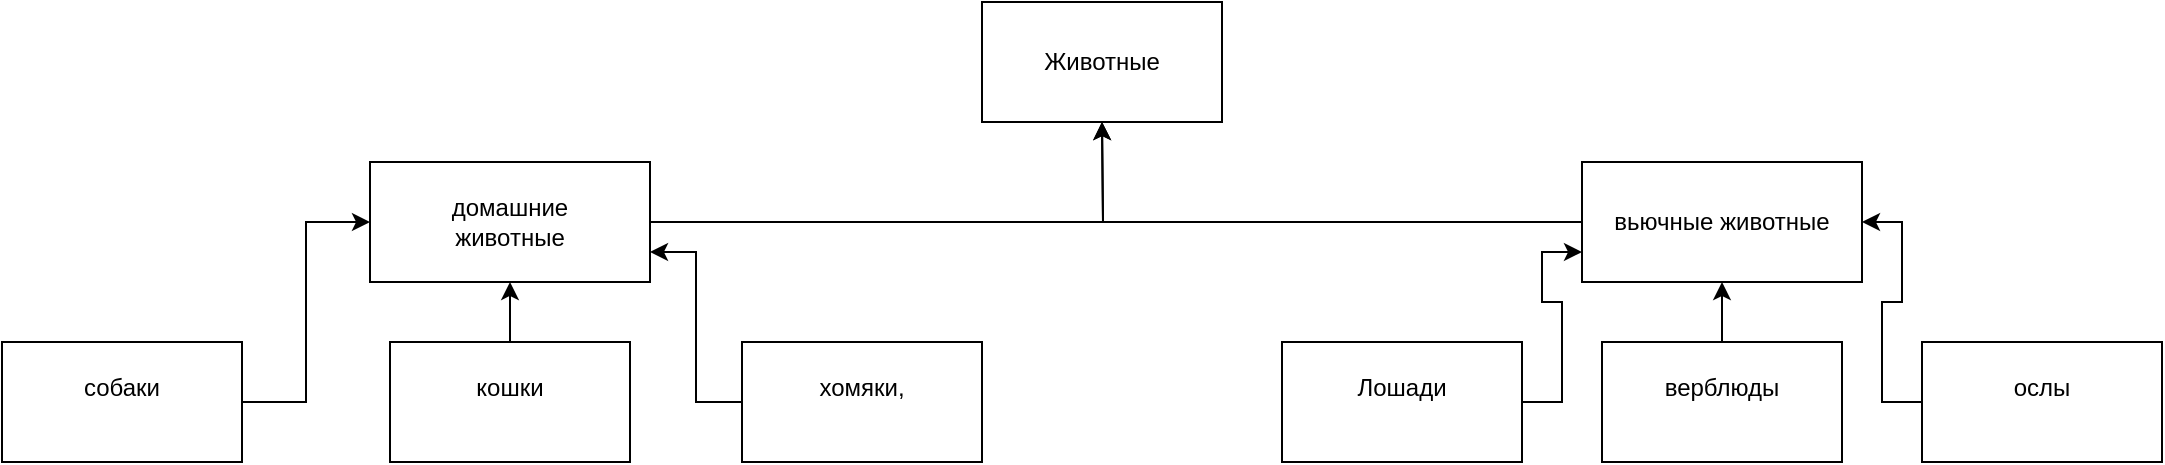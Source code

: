 <mxfile version="22.0.0" type="device">
  <diagram name="Страница — 1" id="Hm1J-OCi7lw3mDNB3Ysa">
    <mxGraphModel dx="783" dy="809" grid="1" gridSize="10" guides="1" tooltips="1" connect="1" arrows="1" fold="1" page="1" pageScale="1" pageWidth="827" pageHeight="1169" math="0" shadow="0">
      <root>
        <mxCell id="0" />
        <mxCell id="1" parent="0" />
        <mxCell id="35ORt62fWN4feTYiSA-6-1" value="Животные" style="rounded=0;whiteSpace=wrap;html=1;" vertex="1" parent="1">
          <mxGeometry x="650" y="210" width="120" height="60" as="geometry" />
        </mxCell>
        <mxCell id="35ORt62fWN4feTYiSA-6-7" style="edgeStyle=orthogonalEdgeStyle;rounded=0;orthogonalLoop=1;jettySize=auto;html=1;exitX=1;exitY=0.5;exitDx=0;exitDy=0;" edge="1" parent="1" source="35ORt62fWN4feTYiSA-6-4">
          <mxGeometry relative="1" as="geometry">
            <mxPoint x="710" y="270" as="targetPoint" />
          </mxGeometry>
        </mxCell>
        <mxCell id="35ORt62fWN4feTYiSA-6-4" value="домашние&lt;br/&gt;животные" style="rounded=0;whiteSpace=wrap;html=1;" vertex="1" parent="1">
          <mxGeometry x="344" y="290" width="140" height="60" as="geometry" />
        </mxCell>
        <mxCell id="35ORt62fWN4feTYiSA-6-8" style="edgeStyle=orthogonalEdgeStyle;rounded=0;orthogonalLoop=1;jettySize=auto;html=1;" edge="1" parent="1" source="35ORt62fWN4feTYiSA-6-5">
          <mxGeometry relative="1" as="geometry">
            <mxPoint x="710" y="270" as="targetPoint" />
          </mxGeometry>
        </mxCell>
        <mxCell id="35ORt62fWN4feTYiSA-6-5" value="вьючные животные" style="rounded=0;whiteSpace=wrap;html=1;" vertex="1" parent="1">
          <mxGeometry x="950" y="290" width="140" height="60" as="geometry" />
        </mxCell>
        <mxCell id="35ORt62fWN4feTYiSA-6-15" style="edgeStyle=orthogonalEdgeStyle;rounded=0;orthogonalLoop=1;jettySize=auto;html=1;entryX=0;entryY=0.5;entryDx=0;entryDy=0;" edge="1" parent="1" source="35ORt62fWN4feTYiSA-6-9" target="35ORt62fWN4feTYiSA-6-4">
          <mxGeometry relative="1" as="geometry" />
        </mxCell>
        <mxCell id="35ORt62fWN4feTYiSA-6-9" value="&#xa;собаки&#xa;&#xa;" style="rounded=0;whiteSpace=wrap;html=1;" vertex="1" parent="1">
          <mxGeometry x="160" y="380" width="120" height="60" as="geometry" />
        </mxCell>
        <mxCell id="35ORt62fWN4feTYiSA-6-16" style="edgeStyle=orthogonalEdgeStyle;rounded=0;orthogonalLoop=1;jettySize=auto;html=1;entryX=0.5;entryY=1;entryDx=0;entryDy=0;" edge="1" parent="1" source="35ORt62fWN4feTYiSA-6-10" target="35ORt62fWN4feTYiSA-6-4">
          <mxGeometry relative="1" as="geometry" />
        </mxCell>
        <mxCell id="35ORt62fWN4feTYiSA-6-10" value="&#xa;кошки&#xa;&#xa;" style="rounded=0;whiteSpace=wrap;html=1;" vertex="1" parent="1">
          <mxGeometry x="354" y="380" width="120" height="60" as="geometry" />
        </mxCell>
        <mxCell id="35ORt62fWN4feTYiSA-6-18" style="edgeStyle=orthogonalEdgeStyle;rounded=0;orthogonalLoop=1;jettySize=auto;html=1;entryX=1;entryY=0.75;entryDx=0;entryDy=0;" edge="1" parent="1" source="35ORt62fWN4feTYiSA-6-11" target="35ORt62fWN4feTYiSA-6-4">
          <mxGeometry relative="1" as="geometry" />
        </mxCell>
        <mxCell id="35ORt62fWN4feTYiSA-6-11" value="&#xa;хомяки,&#xa;&#xa;" style="rounded=0;whiteSpace=wrap;html=1;" vertex="1" parent="1">
          <mxGeometry x="530" y="380" width="120" height="60" as="geometry" />
        </mxCell>
        <mxCell id="35ORt62fWN4feTYiSA-6-19" style="edgeStyle=orthogonalEdgeStyle;rounded=0;orthogonalLoop=1;jettySize=auto;html=1;entryX=0;entryY=0.75;entryDx=0;entryDy=0;" edge="1" parent="1" source="35ORt62fWN4feTYiSA-6-12" target="35ORt62fWN4feTYiSA-6-5">
          <mxGeometry relative="1" as="geometry" />
        </mxCell>
        <mxCell id="35ORt62fWN4feTYiSA-6-12" value="&#xa;Лошади&#xa;&#xa;" style="rounded=0;whiteSpace=wrap;html=1;" vertex="1" parent="1">
          <mxGeometry x="800" y="380" width="120" height="60" as="geometry" />
        </mxCell>
        <mxCell id="35ORt62fWN4feTYiSA-6-20" style="edgeStyle=orthogonalEdgeStyle;rounded=0;orthogonalLoop=1;jettySize=auto;html=1;entryX=0.5;entryY=1;entryDx=0;entryDy=0;" edge="1" parent="1" source="35ORt62fWN4feTYiSA-6-13" target="35ORt62fWN4feTYiSA-6-5">
          <mxGeometry relative="1" as="geometry" />
        </mxCell>
        <mxCell id="35ORt62fWN4feTYiSA-6-13" value="&#xa;верблюды&#xa;&#xa;" style="rounded=0;whiteSpace=wrap;html=1;" vertex="1" parent="1">
          <mxGeometry x="960" y="380" width="120" height="60" as="geometry" />
        </mxCell>
        <mxCell id="35ORt62fWN4feTYiSA-6-21" style="edgeStyle=orthogonalEdgeStyle;rounded=0;orthogonalLoop=1;jettySize=auto;html=1;entryX=1;entryY=0.5;entryDx=0;entryDy=0;" edge="1" parent="1" source="35ORt62fWN4feTYiSA-6-14" target="35ORt62fWN4feTYiSA-6-5">
          <mxGeometry relative="1" as="geometry" />
        </mxCell>
        <mxCell id="35ORt62fWN4feTYiSA-6-14" value="&#xa;ослы&#xa;&#xa;" style="rounded=0;whiteSpace=wrap;html=1;" vertex="1" parent="1">
          <mxGeometry x="1120" y="380" width="120" height="60" as="geometry" />
        </mxCell>
      </root>
    </mxGraphModel>
  </diagram>
</mxfile>
